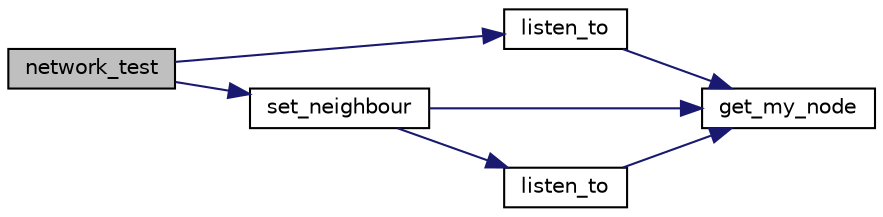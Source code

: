 digraph "network_test"
{
 // LATEX_PDF_SIZE
  edge [fontname="Helvetica",fontsize="10",labelfontname="Helvetica",labelfontsize="10"];
  node [fontname="Helvetica",fontsize="10",shape=record];
  rankdir="LR";
  Node1 [label="network_test",height=0.2,width=0.4,color="black", fillcolor="grey75", style="filled", fontcolor="black",tooltip=" "];
  Node1 -> Node2 [color="midnightblue",fontsize="10",style="solid",fontname="Helvetica"];
  Node2 [label="listen_to",height=0.2,width=0.4,color="black", fillcolor="white", style="filled",URL="$client_8h.html#adbe3c438ad6697293ab73147fd262b0b",tooltip="Tries to connect to the peer-to-peer network via a node in the Node structure."];
  Node2 -> Node3 [color="midnightblue",fontsize="10",style="solid",fontname="Helvetica"];
  Node3 [label="get_my_node",height=0.2,width=0.4,color="black", fillcolor="white", style="filled",URL="$network_2client_8c.html#a4ea1881daff49eeaf17c8600631e7cf0",tooltip="Get the my node object."];
  Node1 -> Node4 [color="midnightblue",fontsize="10",style="solid",fontname="Helvetica"];
  Node4 [label="set_neighbour",height=0.2,width=0.4,color="black", fillcolor="white", style="filled",URL="$client_8h.html#ad4c0b3eb4c921ebd7bd170a9081065df",tooltip="Sets a neighbour in the client.neightbours section."];
  Node4 -> Node3 [color="midnightblue",fontsize="10",style="solid",fontname="Helvetica"];
  Node4 -> Node5 [color="midnightblue",fontsize="10",style="solid",fontname="Helvetica"];
  Node5 [label="listen_to",height=0.2,width=0.4,color="black", fillcolor="white", style="filled",URL="$network_2client_8c.html#adbe3c438ad6697293ab73147fd262b0b",tooltip="Tries to connect to the peer-to-peer network via a node in the Node structure."];
  Node5 -> Node3 [color="midnightblue",fontsize="10",style="solid",fontname="Helvetica"];
}
